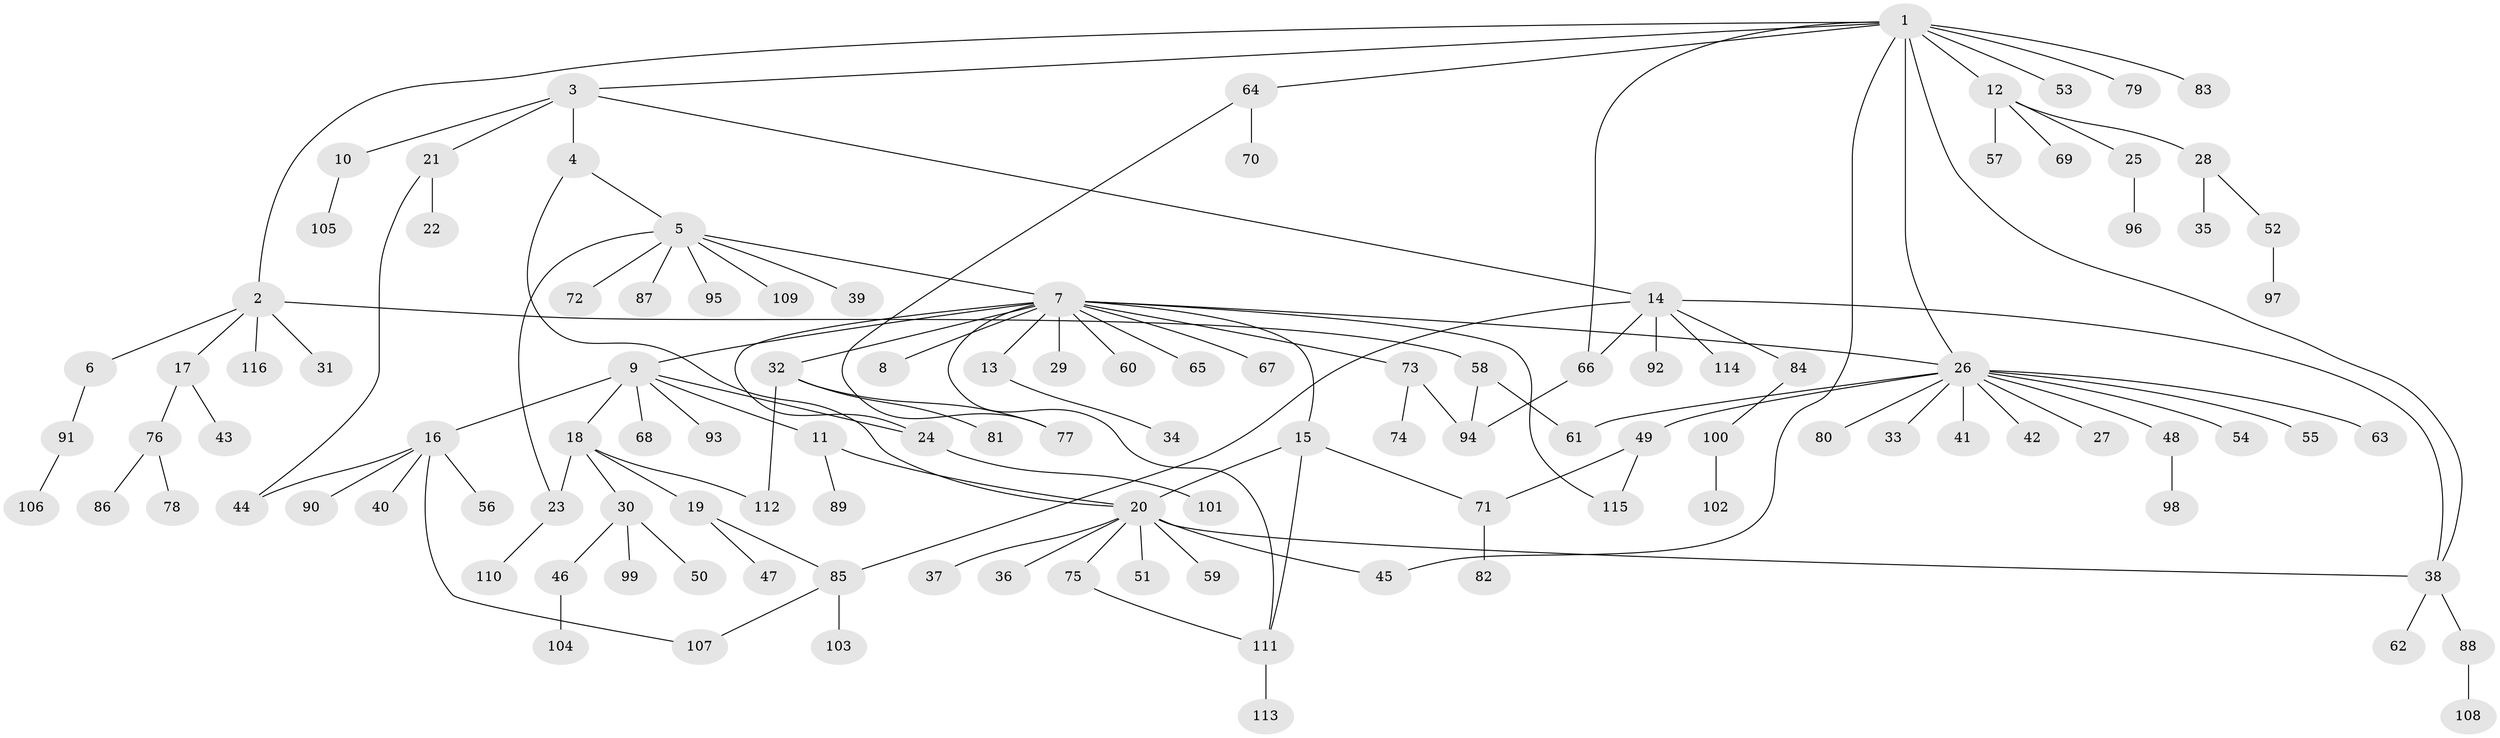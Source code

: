// Generated by graph-tools (version 1.1) at 2025/01/03/09/25 03:01:44]
// undirected, 116 vertices, 136 edges
graph export_dot {
graph [start="1"]
  node [color=gray90,style=filled];
  1;
  2;
  3;
  4;
  5;
  6;
  7;
  8;
  9;
  10;
  11;
  12;
  13;
  14;
  15;
  16;
  17;
  18;
  19;
  20;
  21;
  22;
  23;
  24;
  25;
  26;
  27;
  28;
  29;
  30;
  31;
  32;
  33;
  34;
  35;
  36;
  37;
  38;
  39;
  40;
  41;
  42;
  43;
  44;
  45;
  46;
  47;
  48;
  49;
  50;
  51;
  52;
  53;
  54;
  55;
  56;
  57;
  58;
  59;
  60;
  61;
  62;
  63;
  64;
  65;
  66;
  67;
  68;
  69;
  70;
  71;
  72;
  73;
  74;
  75;
  76;
  77;
  78;
  79;
  80;
  81;
  82;
  83;
  84;
  85;
  86;
  87;
  88;
  89;
  90;
  91;
  92;
  93;
  94;
  95;
  96;
  97;
  98;
  99;
  100;
  101;
  102;
  103;
  104;
  105;
  106;
  107;
  108;
  109;
  110;
  111;
  112;
  113;
  114;
  115;
  116;
  1 -- 2;
  1 -- 3;
  1 -- 12;
  1 -- 26;
  1 -- 38;
  1 -- 45;
  1 -- 53;
  1 -- 64;
  1 -- 66;
  1 -- 79;
  1 -- 83;
  2 -- 6;
  2 -- 17;
  2 -- 31;
  2 -- 58;
  2 -- 116;
  3 -- 4;
  3 -- 10;
  3 -- 14;
  3 -- 21;
  4 -- 5;
  4 -- 20;
  5 -- 7;
  5 -- 23;
  5 -- 39;
  5 -- 72;
  5 -- 87;
  5 -- 95;
  5 -- 109;
  6 -- 91;
  7 -- 8;
  7 -- 9;
  7 -- 13;
  7 -- 15;
  7 -- 24;
  7 -- 26;
  7 -- 29;
  7 -- 32;
  7 -- 60;
  7 -- 65;
  7 -- 67;
  7 -- 73;
  7 -- 111;
  7 -- 115;
  9 -- 11;
  9 -- 16;
  9 -- 18;
  9 -- 24;
  9 -- 68;
  9 -- 93;
  10 -- 105;
  11 -- 20;
  11 -- 89;
  12 -- 25;
  12 -- 28;
  12 -- 57;
  12 -- 69;
  13 -- 34;
  14 -- 38;
  14 -- 66;
  14 -- 84;
  14 -- 85;
  14 -- 92;
  14 -- 114;
  15 -- 20;
  15 -- 71;
  15 -- 111;
  16 -- 40;
  16 -- 44;
  16 -- 56;
  16 -- 90;
  16 -- 107;
  17 -- 43;
  17 -- 76;
  18 -- 19;
  18 -- 23;
  18 -- 30;
  18 -- 112;
  19 -- 47;
  19 -- 85;
  20 -- 36;
  20 -- 37;
  20 -- 38;
  20 -- 45;
  20 -- 51;
  20 -- 59;
  20 -- 75;
  21 -- 22;
  21 -- 44;
  23 -- 110;
  24 -- 101;
  25 -- 96;
  26 -- 27;
  26 -- 33;
  26 -- 41;
  26 -- 42;
  26 -- 48;
  26 -- 49;
  26 -- 54;
  26 -- 55;
  26 -- 61;
  26 -- 63;
  26 -- 80;
  28 -- 35;
  28 -- 52;
  30 -- 46;
  30 -- 50;
  30 -- 99;
  32 -- 77;
  32 -- 81;
  32 -- 112;
  38 -- 62;
  38 -- 88;
  46 -- 104;
  48 -- 98;
  49 -- 71;
  49 -- 115;
  52 -- 97;
  58 -- 61;
  58 -- 94;
  64 -- 70;
  64 -- 77;
  66 -- 94;
  71 -- 82;
  73 -- 74;
  73 -- 94;
  75 -- 111;
  76 -- 78;
  76 -- 86;
  84 -- 100;
  85 -- 103;
  85 -- 107;
  88 -- 108;
  91 -- 106;
  100 -- 102;
  111 -- 113;
}
